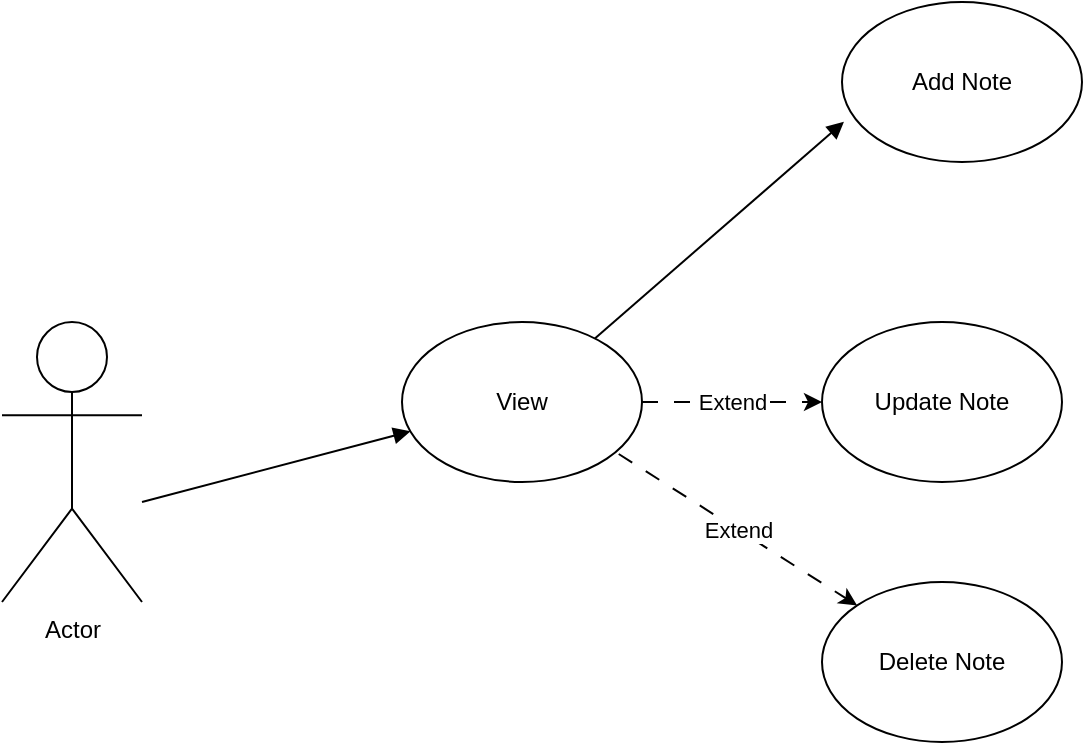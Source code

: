 <mxfile version="24.4.0" type="device">
  <diagram name="Page-1" id="HcNT-BJDHNxdpM-kkw_o">
    <mxGraphModel dx="283" dy="338" grid="1" gridSize="10" guides="1" tooltips="1" connect="1" arrows="1" fold="1" page="1" pageScale="1" pageWidth="850" pageHeight="1100" math="0" shadow="0">
      <root>
        <mxCell id="0" />
        <mxCell id="1" parent="0" />
        <mxCell id="8O6JOPj29UzpBkohyQUg-1" value="Actor" style="shape=umlActor;verticalLabelPosition=bottom;verticalAlign=top;html=1;outlineConnect=0;" parent="1" vertex="1">
          <mxGeometry x="60" y="240" width="70" height="140" as="geometry" />
        </mxCell>
        <mxCell id="8O6JOPj29UzpBkohyQUg-2" value="Add Note" style="ellipse;whiteSpace=wrap;html=1;" parent="1" vertex="1">
          <mxGeometry x="480" y="80" width="120" height="80" as="geometry" />
        </mxCell>
        <mxCell id="8O6JOPj29UzpBkohyQUg-3" value="Update Note" style="ellipse;whiteSpace=wrap;html=1;" parent="1" vertex="1">
          <mxGeometry x="470" y="240" width="120" height="80" as="geometry" />
        </mxCell>
        <mxCell id="8O6JOPj29UzpBkohyQUg-4" value="Delete Note" style="ellipse;whiteSpace=wrap;html=1;" parent="1" vertex="1">
          <mxGeometry x="470" y="370" width="120" height="80" as="geometry" />
        </mxCell>
        <mxCell id="8O6JOPj29UzpBkohyQUg-5" value="View" style="ellipse;whiteSpace=wrap;html=1;" parent="1" vertex="1">
          <mxGeometry x="260" y="240" width="120" height="80" as="geometry" />
        </mxCell>
        <mxCell id="8O6JOPj29UzpBkohyQUg-10" value="" style="endArrow=block;html=1;rounded=0;endFill=1;" parent="1" target="8O6JOPj29UzpBkohyQUg-5" edge="1">
          <mxGeometry width="50" height="50" relative="1" as="geometry">
            <mxPoint x="130" y="330" as="sourcePoint" />
            <mxPoint x="410" y="350" as="targetPoint" />
          </mxGeometry>
        </mxCell>
        <mxCell id="Z21A1PungeC8RqFokhcw-1" value="" style="endArrow=classic;html=1;rounded=0;exitX=1;exitY=0.5;exitDx=0;exitDy=0;entryX=0;entryY=0.5;entryDx=0;entryDy=0;entryPerimeter=0;dashed=1;dashPattern=8 8;" edge="1" parent="1" source="8O6JOPj29UzpBkohyQUg-5" target="8O6JOPj29UzpBkohyQUg-3">
          <mxGeometry relative="1" as="geometry">
            <mxPoint x="390" y="280" as="sourcePoint" />
            <mxPoint x="460" y="280" as="targetPoint" />
          </mxGeometry>
        </mxCell>
        <mxCell id="Z21A1PungeC8RqFokhcw-2" value="Extend" style="edgeLabel;resizable=0;html=1;;align=center;verticalAlign=middle;" connectable="0" vertex="1" parent="Z21A1PungeC8RqFokhcw-1">
          <mxGeometry relative="1" as="geometry" />
        </mxCell>
        <mxCell id="Z21A1PungeC8RqFokhcw-3" value="" style="endArrow=classic;html=1;rounded=0;exitX=0.903;exitY=0.825;exitDx=0;exitDy=0;entryX=0;entryY=0;entryDx=0;entryDy=0;dashed=1;dashPattern=8 8;exitPerimeter=0;" edge="1" parent="1" source="8O6JOPj29UzpBkohyQUg-5" target="8O6JOPj29UzpBkohyQUg-4">
          <mxGeometry relative="1" as="geometry">
            <mxPoint x="380" y="360" as="sourcePoint" />
            <mxPoint x="470" y="360" as="targetPoint" />
          </mxGeometry>
        </mxCell>
        <mxCell id="Z21A1PungeC8RqFokhcw-4" value="Extend" style="edgeLabel;resizable=0;html=1;;align=center;verticalAlign=middle;" connectable="0" vertex="1" parent="Z21A1PungeC8RqFokhcw-3">
          <mxGeometry relative="1" as="geometry" />
        </mxCell>
        <mxCell id="Z21A1PungeC8RqFokhcw-7" value="" style="endArrow=block;html=1;rounded=0;endFill=1;entryX=0.008;entryY=0.749;entryDx=0;entryDy=0;entryPerimeter=0;" edge="1" parent="1" source="8O6JOPj29UzpBkohyQUg-5" target="8O6JOPj29UzpBkohyQUg-2">
          <mxGeometry width="50" height="50" relative="1" as="geometry">
            <mxPoint x="140" y="405" as="sourcePoint" />
            <mxPoint x="270" y="400" as="targetPoint" />
          </mxGeometry>
        </mxCell>
      </root>
    </mxGraphModel>
  </diagram>
</mxfile>
